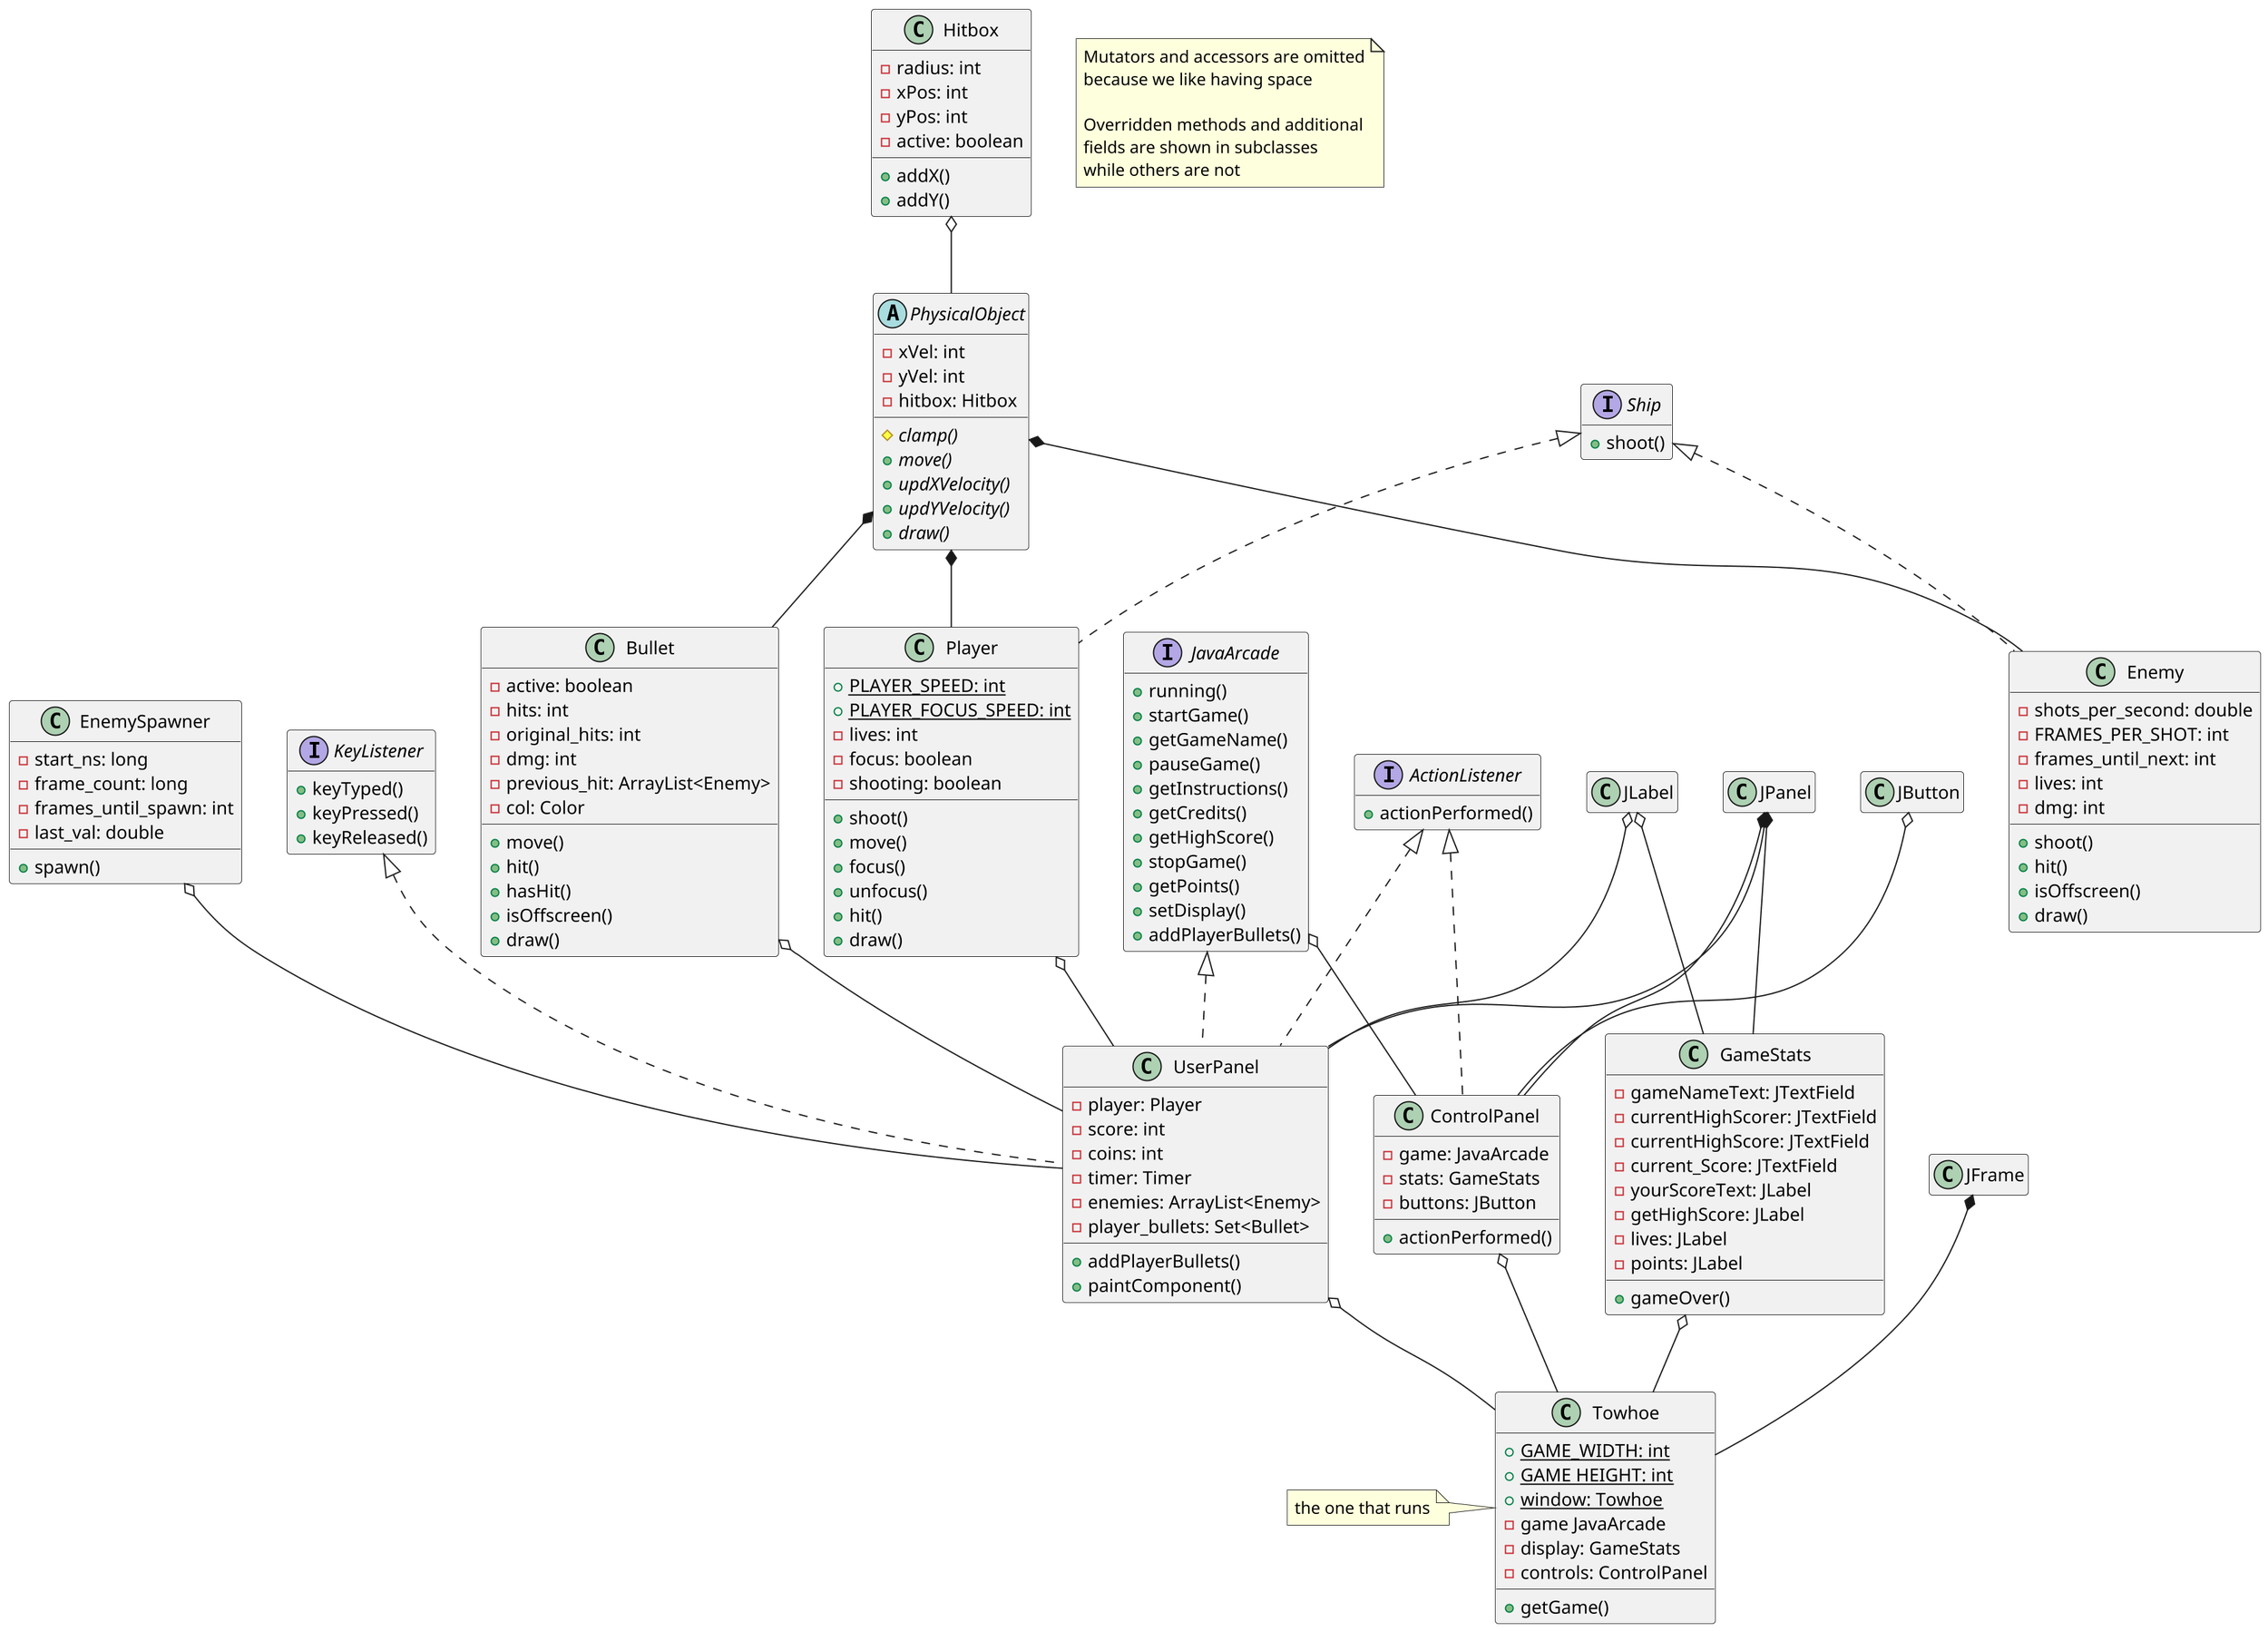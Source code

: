 Exported into an image using PlantUML
https://www.codeproject.com/Articles/1278703/UML-Made-Easy-with-PlantUML-VS-Code
https://www.lucidchart.com/pages/uml-class-diagram
https://plantuml.com/class-diagram

CHEAT SHEET:
Extension <|--	
Composition *--	
Aggregation o--

Class01 *-- "many" Class02 

@startuml Towhoe 6
skinparam backgroundcolor transparent

scale 2
note "Mutators and accessors are omitted\nbecause we like having space\n\nOverridden methods and additional\nfields are shown in subclasses\nwhile others are not" as N1
' Hitbox and dependencies
class Hitbox {
    -radius: int
    -xPos: int 
    -yPos: int
    -active: boolean
    +addX()    
    +addY()
}
' PhysicalObject and dependencies
abstract PhysicalObject {
    -xVel: int
    -yVel: int
    -hitbox: Hitbox
    {abstract} #clamp()
    {abstract} +move()
    {abstract} +updXVelocity()
    {abstract} +updYVelocity()
    {abstract} +draw()
}
Hitbox  o-- PhysicalObject  

' Bullet and dependencies
class Bullet {
    -active: boolean
    -hits: int
    -original_hits: int
    -dmg: int
    -previous_hit: ArrayList<Enemy>
    -col: Color
    +move()
    +hit()
    +hasHit()
    +isOffscreen()
    +draw()
    
}
PhysicalObject *--  Bullet   

' Player and dependencies
interface Ship {
    +shoot()
}
hide Ship fields

class Player {
    {static} +PLAYER_SPEED: int
    {static} +PLAYER_FOCUS_SPEED: int
    -lives: int
    -focus: boolean 
    -shooting: boolean 
    +shoot()
    +move()
    +focus()
    +unfocus()
    +hit()
    +draw()
}
PhysicalObject  *--     Player  
Ship            <|..    Player  

' Enemy and dependencies
class Enemy {
    -shots_per_second: double
    -FRAMES_PER_SHOT: int
    -frames_until_next: int
    -lives: int
    -dmg: int
    +shoot()
    +hit()
    +isOffscreen()
    +draw()
}
PhysicalObject  *--     Enemy   
Ship            <|..    Enemy   

' UserPanel and dependencies
class EnemySpawner {
    -start_ns: long
    -frame_count: long
    -frames_until_spawn: int
    -last_val: double
    +spawn()
}

interface JavaArcade {
    +running()
    +startGame()
    +getGameName()
    +pauseGame()
    +getInstructions()
    +getCredits()
    +getHighScore()
    +stopGame()
    +getPoints()
    +setDisplay()
    +addPlayerBullets()
}
hide JavaArcade fields

interface KeyListener{
    +keyTyped()
    +keyPressed()
    +keyReleased()
}
hide KeyListener fields

interface ActionListener {
    +actionPerformed()
}
hide ActionListener fields

class JPanel
hide JPanel fields
hide JPanel methods

class JLabel
hide JLabel fields
hide JLabel methods

class UserPanel {
    -player: Player
    -score: int
    -coins: int
    -timer: Timer
    -enemies: ArrayList<Enemy>
    -player_bullets: Set<Bullet>
    +addPlayerBullets()
    +paintComponent()
}
KeyListener     <|..    UserPanel   
ActionListener  <|..    UserPanel   
JavaArcade      <|..    UserPanel   
JPanel          *--     UserPanel   
Player          o--     UserPanel   
Bullet          o--     UserPanel   
JLabel          o--     UserPanel 
EnemySpawner    o--     UserPanel  

' GameStats and dependencies
class GameStats {
    -gameNameText: JTextField
    -currentHighScorer: JTextField
    -currentHighScore: JTextField
    -current_Score: JTextField
    -yourScoreText: JLabel
    -getHighScore: JLabel
    -lives: JLabel
    -points: JLabel
    +gameOver()
}
JPanel          *--     GameStats   
JLabel          o--     GameStats  

class JButton
hide JButton fields
hide JButton methods

' ControlPanel and dependencies
class ControlPanel {
    -game: JavaArcade
    -stats: GameStats
    -buttons: JButton
    +actionPerformed()
}
ActionListener  <|..    ControlPanel   
JPanel          *--     ControlPanel
JavaArcade      o--     ControlPanel
JButton         o--     ControlPanel

' Towhoe and dependencies
class JFrame
hide JFrame fields
hide JFrame methods

class Towhoe {
    +{static} GAME_WIDTH: int
    +{static} GAME HEIGHT: int
    +{static} window: Towhoe
    -game JavaArcade
    -display: GameStats
    -controls: ControlPanel
    +getGame()
}
JFrame          *--     Towhoe      
UserPanel       o--     Towhoe      
GameStats       o--     Towhoe      
ControlPanel    o--     Towhoe      
note left       : the one that runs

@enduml